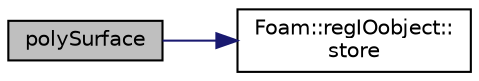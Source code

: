 digraph "polySurface"
{
  bgcolor="transparent";
  edge [fontname="Helvetica",fontsize="10",labelfontname="Helvetica",labelfontsize="10"];
  node [fontname="Helvetica",fontsize="10",shape=record];
  rankdir="LR";
  Node1 [label="polySurface",height=0.2,width=0.4,color="black", fillcolor="grey75", style="filled" fontcolor="black"];
  Node1 -> Node2 [color="midnightblue",fontsize="10",style="solid",fontname="Helvetica"];
  Node2 [label="Foam::regIOobject::\lstore",height=0.2,width=0.4,color="black",URL="$classFoam_1_1regIOobject.html#af5d1fdcbfe78592afb590a4c244acf20",tooltip="Transfer ownership of this object to its registry. "];
}

